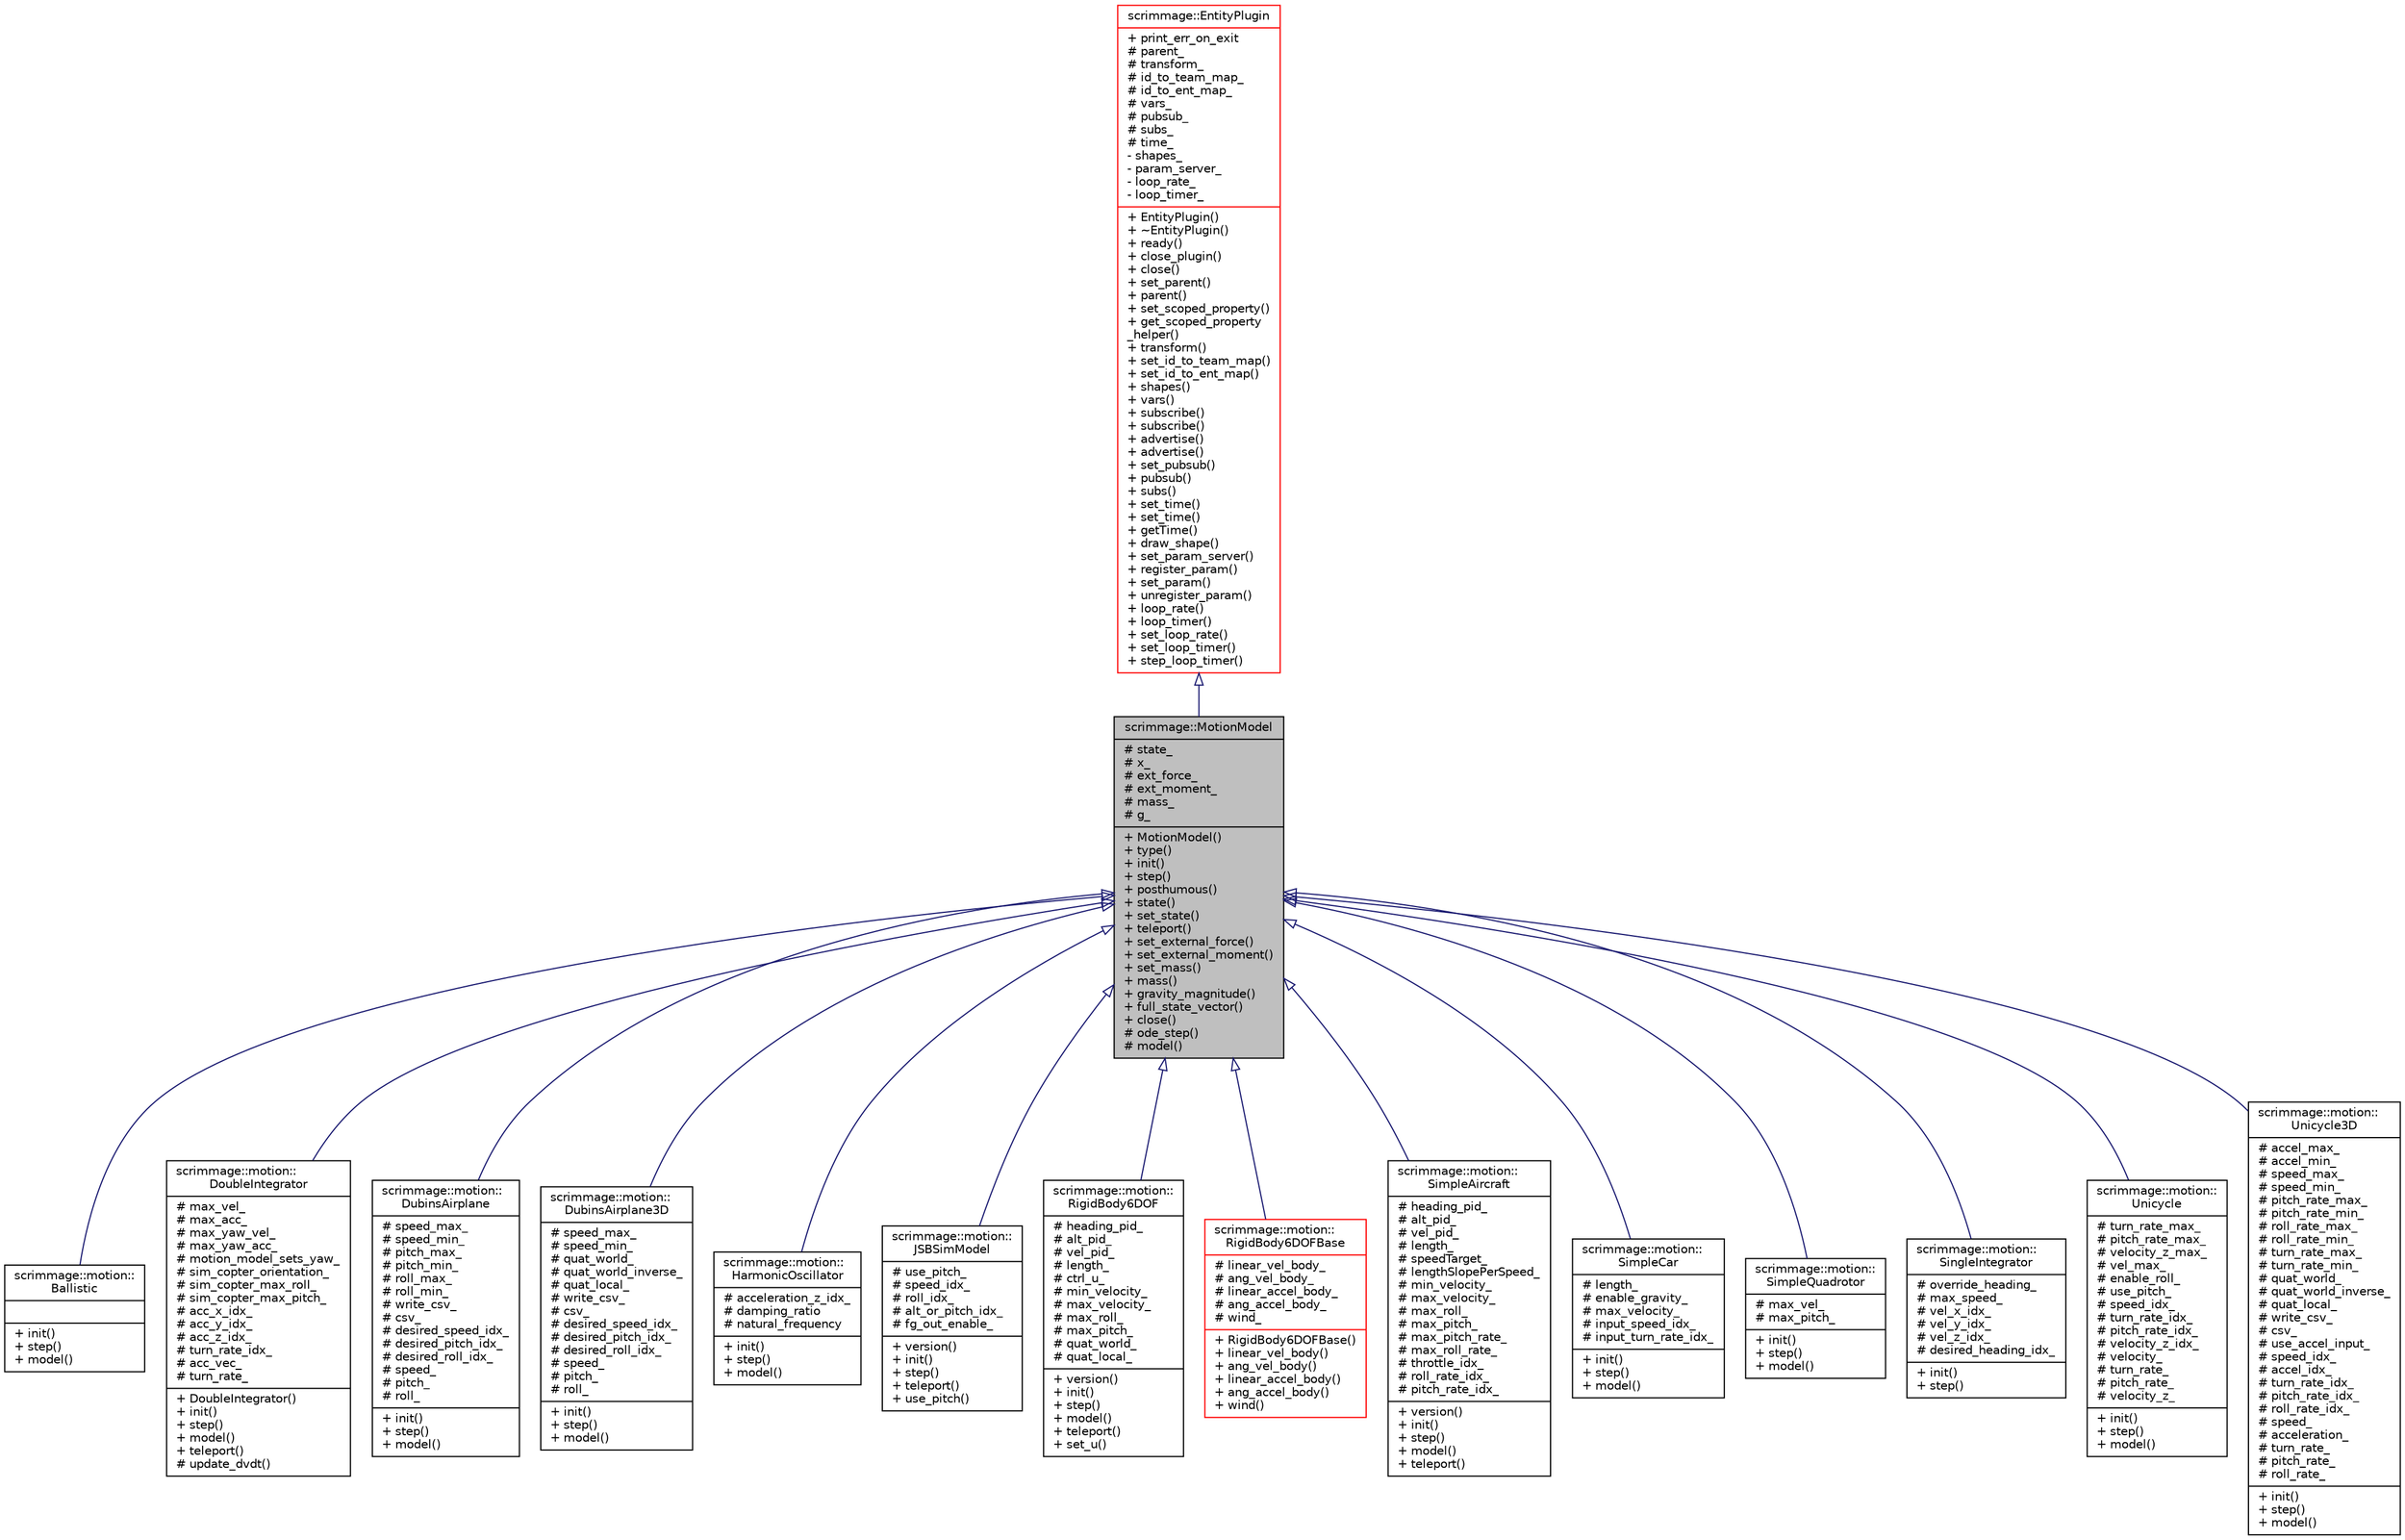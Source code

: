 digraph "scrimmage::MotionModel"
{
 // LATEX_PDF_SIZE
  edge [fontname="Helvetica",fontsize="10",labelfontname="Helvetica",labelfontsize="10"];
  node [fontname="Helvetica",fontsize="10",shape=record];
  Node1 [label="{scrimmage::MotionModel\n|# state_\l# x_\l# ext_force_\l# ext_moment_\l# mass_\l# g_\l|+ MotionModel()\l+ type()\l+ init()\l+ step()\l+ posthumous()\l+ state()\l+ set_state()\l+ teleport()\l+ set_external_force()\l+ set_external_moment()\l+ set_mass()\l+ mass()\l+ gravity_magnitude()\l+ full_state_vector()\l+ close()\l# ode_step()\l# model()\l}",height=0.2,width=0.4,color="black", fillcolor="grey75", style="filled", fontcolor="black",tooltip=" "];
  Node2 -> Node1 [dir="back",color="midnightblue",fontsize="10",style="solid",arrowtail="onormal",fontname="Helvetica"];
  Node2 [label="{scrimmage::EntityPlugin\n|+ print_err_on_exit\l# parent_\l# transform_\l# id_to_team_map_\l# id_to_ent_map_\l# vars_\l# pubsub_\l# subs_\l# time_\l- shapes_\l- param_server_\l- loop_rate_\l- loop_timer_\l|+ EntityPlugin()\l+ ~EntityPlugin()\l+ ready()\l+ close_plugin()\l+ close()\l+ set_parent()\l+ parent()\l+ set_scoped_property()\l+ get_scoped_property\l_helper()\l+ transform()\l+ set_id_to_team_map()\l+ set_id_to_ent_map()\l+ shapes()\l+ vars()\l+ subscribe()\l+ subscribe()\l+ advertise()\l+ advertise()\l+ set_pubsub()\l+ pubsub()\l+ subs()\l+ set_time()\l+ set_time()\l+ getTime()\l+ draw_shape()\l+ set_param_server()\l+ register_param()\l+ set_param()\l+ unregister_param()\l+ loop_rate()\l+ loop_timer()\l+ set_loop_rate()\l+ set_loop_timer()\l+ step_loop_timer()\l}",height=0.2,width=0.4,color="red", fillcolor="white", style="filled",URL="$classscrimmage_1_1EntityPlugin.html",tooltip=" "];
  Node1 -> Node5 [dir="back",color="midnightblue",fontsize="10",style="solid",arrowtail="onormal",fontname="Helvetica"];
  Node5 [label="{scrimmage::motion::\lBallistic\n||+ init()\l+ step()\l+ model()\l}",height=0.2,width=0.4,color="black", fillcolor="white", style="filled",URL="$classscrimmage_1_1motion_1_1Ballistic.html",tooltip=" "];
  Node1 -> Node6 [dir="back",color="midnightblue",fontsize="10",style="solid",arrowtail="onormal",fontname="Helvetica"];
  Node6 [label="{scrimmage::motion::\lDoubleIntegrator\n|# max_vel_\l# max_acc_\l# max_yaw_vel_\l# max_yaw_acc_\l# motion_model_sets_yaw_\l# sim_copter_orientation_\l# sim_copter_max_roll_\l# sim_copter_max_pitch_\l# acc_x_idx_\l# acc_y_idx_\l# acc_z_idx_\l# turn_rate_idx_\l# acc_vec_\l# turn_rate_\l|+ DoubleIntegrator()\l+ init()\l+ step()\l+ model()\l+ teleport()\l# update_dvdt()\l}",height=0.2,width=0.4,color="black", fillcolor="white", style="filled",URL="$classscrimmage_1_1motion_1_1DoubleIntegrator.html",tooltip=" "];
  Node1 -> Node7 [dir="back",color="midnightblue",fontsize="10",style="solid",arrowtail="onormal",fontname="Helvetica"];
  Node7 [label="{scrimmage::motion::\lDubinsAirplane\n|# speed_max_\l# speed_min_\l# pitch_max_\l# pitch_min_\l# roll_max_\l# roll_min_\l# write_csv_\l# csv_\l# desired_speed_idx_\l# desired_pitch_idx_\l# desired_roll_idx_\l# speed_\l# pitch_\l# roll_\l|+ init()\l+ step()\l+ model()\l}",height=0.2,width=0.4,color="black", fillcolor="white", style="filled",URL="$classscrimmage_1_1motion_1_1DubinsAirplane.html",tooltip=" "];
  Node1 -> Node8 [dir="back",color="midnightblue",fontsize="10",style="solid",arrowtail="onormal",fontname="Helvetica"];
  Node8 [label="{scrimmage::motion::\lDubinsAirplane3D\n|# speed_max_\l# speed_min_\l# quat_world_\l# quat_world_inverse_\l# quat_local_\l# write_csv_\l# csv_\l# desired_speed_idx_\l# desired_pitch_idx_\l# desired_roll_idx_\l# speed_\l# pitch_\l# roll_\l|+ init()\l+ step()\l+ model()\l}",height=0.2,width=0.4,color="black", fillcolor="white", style="filled",URL="$classscrimmage_1_1motion_1_1DubinsAirplane3D.html",tooltip=" "];
  Node1 -> Node9 [dir="back",color="midnightblue",fontsize="10",style="solid",arrowtail="onormal",fontname="Helvetica"];
  Node9 [label="{scrimmage::motion::\lHarmonicOscillator\n|# acceleration_z_idx_\l# damping_ratio\l# natural_frequency\l|+ init()\l+ step()\l+ model()\l}",height=0.2,width=0.4,color="black", fillcolor="white", style="filled",URL="$classscrimmage_1_1motion_1_1HarmonicOscillator.html",tooltip=" "];
  Node1 -> Node10 [dir="back",color="midnightblue",fontsize="10",style="solid",arrowtail="onormal",fontname="Helvetica"];
  Node10 [label="{scrimmage::motion::\lJSBSimModel\n|# use_pitch_\l# speed_idx_\l# roll_idx_\l# alt_or_pitch_idx_\l# fg_out_enable_\l|+ version()\l+ init()\l+ step()\l+ teleport()\l+ use_pitch()\l}",height=0.2,width=0.4,color="black", fillcolor="white", style="filled",URL="$classscrimmage_1_1motion_1_1JSBSimModel.html",tooltip=" "];
  Node1 -> Node11 [dir="back",color="midnightblue",fontsize="10",style="solid",arrowtail="onormal",fontname="Helvetica"];
  Node11 [label="{scrimmage::motion::\lRigidBody6DOF\n|# heading_pid_\l# alt_pid_\l# vel_pid_\l# length_\l# ctrl_u_\l# min_velocity_\l# max_velocity_\l# max_roll_\l# max_pitch_\l# quat_world_\l# quat_local_\l|+ version()\l+ init()\l+ step()\l+ model()\l+ teleport()\l+ set_u()\l}",height=0.2,width=0.4,color="black", fillcolor="white", style="filled",URL="$classscrimmage_1_1motion_1_1RigidBody6DOF.html",tooltip=" "];
  Node1 -> Node12 [dir="back",color="midnightblue",fontsize="10",style="solid",arrowtail="onormal",fontname="Helvetica"];
  Node12 [label="{scrimmage::motion::\lRigidBody6DOFBase\n|# linear_vel_body_\l# ang_vel_body_\l# linear_accel_body_\l# ang_accel_body_\l# wind_\l|+ RigidBody6DOFBase()\l+ linear_vel_body()\l+ ang_vel_body()\l+ linear_accel_body()\l+ ang_accel_body()\l+ wind()\l}",height=0.2,width=0.4,color="red", fillcolor="white", style="filled",URL="$classscrimmage_1_1motion_1_1RigidBody6DOFBase.html",tooltip=" "];
  Node1 -> Node17 [dir="back",color="midnightblue",fontsize="10",style="solid",arrowtail="onormal",fontname="Helvetica"];
  Node17 [label="{scrimmage::motion::\lSimpleAircraft\n|# heading_pid_\l# alt_pid_\l# vel_pid_\l# length_\l# speedTarget_\l# lengthSlopePerSpeed_\l# min_velocity_\l# max_velocity_\l# max_roll_\l# max_pitch_\l# max_pitch_rate_\l# max_roll_rate_\l# throttle_idx_\l# roll_rate_idx_\l# pitch_rate_idx_\l|+ version()\l+ init()\l+ step()\l+ model()\l+ teleport()\l}",height=0.2,width=0.4,color="black", fillcolor="white", style="filled",URL="$classscrimmage_1_1motion_1_1SimpleAircraft.html",tooltip=" "];
  Node1 -> Node18 [dir="back",color="midnightblue",fontsize="10",style="solid",arrowtail="onormal",fontname="Helvetica"];
  Node18 [label="{scrimmage::motion::\lSimpleCar\n|# length_\l# enable_gravity_\l# max_velocity_\l# input_speed_idx_\l# input_turn_rate_idx_\l|+ init()\l+ step()\l+ model()\l}",height=0.2,width=0.4,color="black", fillcolor="white", style="filled",URL="$classscrimmage_1_1motion_1_1SimpleCar.html",tooltip=" "];
  Node1 -> Node19 [dir="back",color="midnightblue",fontsize="10",style="solid",arrowtail="onormal",fontname="Helvetica"];
  Node19 [label="{scrimmage::motion::\lSimpleQuadrotor\n|# max_vel_\l# max_pitch_\l|+ init()\l+ step()\l+ model()\l}",height=0.2,width=0.4,color="black", fillcolor="white", style="filled",URL="$classscrimmage_1_1motion_1_1SimpleQuadrotor.html",tooltip=" "];
  Node1 -> Node20 [dir="back",color="midnightblue",fontsize="10",style="solid",arrowtail="onormal",fontname="Helvetica"];
  Node20 [label="{scrimmage::motion::\lSingleIntegrator\n|# override_heading_\l# max_speed_\l# vel_x_idx_\l# vel_y_idx_\l# vel_z_idx_\l# desired_heading_idx_\l|+ init()\l+ step()\l}",height=0.2,width=0.4,color="black", fillcolor="white", style="filled",URL="$classscrimmage_1_1motion_1_1SingleIntegrator.html",tooltip=" "];
  Node1 -> Node21 [dir="back",color="midnightblue",fontsize="10",style="solid",arrowtail="onormal",fontname="Helvetica"];
  Node21 [label="{scrimmage::motion::\lUnicycle\n|# turn_rate_max_\l# pitch_rate_max_\l# velocity_z_max_\l# vel_max_\l# enable_roll_\l# use_pitch_\l# speed_idx_\l# turn_rate_idx_\l# pitch_rate_idx_\l# velocity_z_idx_\l# velocity_\l# turn_rate_\l# pitch_rate_\l# velocity_z_\l|+ init()\l+ step()\l+ model()\l}",height=0.2,width=0.4,color="black", fillcolor="white", style="filled",URL="$classscrimmage_1_1motion_1_1Unicycle.html",tooltip=" "];
  Node1 -> Node22 [dir="back",color="midnightblue",fontsize="10",style="solid",arrowtail="onormal",fontname="Helvetica"];
  Node22 [label="{scrimmage::motion::\lUnicycle3D\n|# accel_max_\l# accel_min_\l# speed_max_\l# speed_min_\l# pitch_rate_max_\l# pitch_rate_min_\l# roll_rate_max_\l# roll_rate_min_\l# turn_rate_max_\l# turn_rate_min_\l# quat_world_\l# quat_world_inverse_\l# quat_local_\l# write_csv_\l# csv_\l# use_accel_input_\l# speed_idx_\l# accel_idx_\l# turn_rate_idx_\l# pitch_rate_idx_\l# roll_rate_idx_\l# speed_\l# acceleration_\l# turn_rate_\l# pitch_rate_\l# roll_rate_\l|+ init()\l+ step()\l+ model()\l}",height=0.2,width=0.4,color="black", fillcolor="white", style="filled",URL="$classscrimmage_1_1motion_1_1Unicycle3D.html",tooltip=" "];
}
